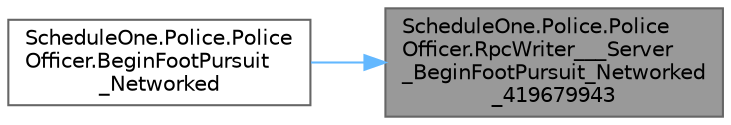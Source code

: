 digraph "ScheduleOne.Police.PoliceOfficer.RpcWriter___Server_BeginFootPursuit_Networked_419679943"
{
 // LATEX_PDF_SIZE
  bgcolor="transparent";
  edge [fontname=Helvetica,fontsize=10,labelfontname=Helvetica,labelfontsize=10];
  node [fontname=Helvetica,fontsize=10,shape=box,height=0.2,width=0.4];
  rankdir="RL";
  Node1 [id="Node000001",label="ScheduleOne.Police.Police\lOfficer.RpcWriter___Server\l_BeginFootPursuit_Networked\l_419679943",height=0.2,width=0.4,color="gray40", fillcolor="grey60", style="filled", fontcolor="black",tooltip="RPCs the writer server begin foot pursuit networked 419679943."];
  Node1 -> Node2 [id="edge1_Node000001_Node000002",dir="back",color="steelblue1",style="solid",tooltip=" "];
  Node2 [id="Node000002",label="ScheduleOne.Police.Police\lOfficer.BeginFootPursuit\l_Networked",height=0.2,width=0.4,color="grey40", fillcolor="white", style="filled",URL="$class_schedule_one_1_1_police_1_1_police_officer.html#a7075fbff2c97bf7deb45395dca2a7f8e",tooltip="Begins the foot pursuit networked."];
}
